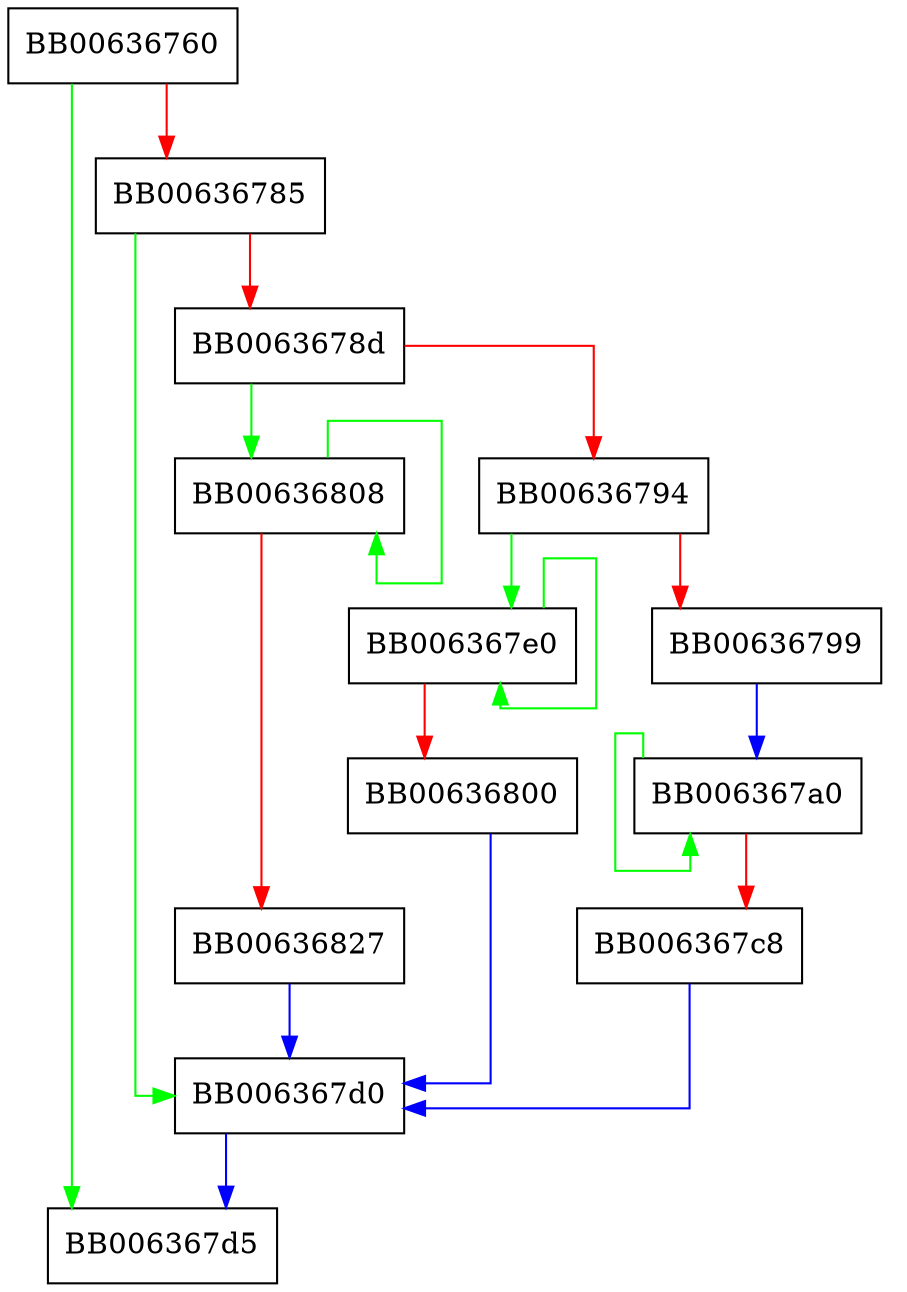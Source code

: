 digraph RSA_get0_multi_prime_crt_params {
  node [shape="box"];
  graph [splines=ortho];
  BB00636760 -> BB006367d5 [color="green"];
  BB00636760 -> BB00636785 [color="red"];
  BB00636785 -> BB006367d0 [color="green"];
  BB00636785 -> BB0063678d [color="red"];
  BB0063678d -> BB00636808 [color="green"];
  BB0063678d -> BB00636794 [color="red"];
  BB00636794 -> BB006367e0 [color="green"];
  BB00636794 -> BB00636799 [color="red"];
  BB00636799 -> BB006367a0 [color="blue"];
  BB006367a0 -> BB006367a0 [color="green"];
  BB006367a0 -> BB006367c8 [color="red"];
  BB006367c8 -> BB006367d0 [color="blue"];
  BB006367d0 -> BB006367d5 [color="blue"];
  BB006367e0 -> BB006367e0 [color="green"];
  BB006367e0 -> BB00636800 [color="red"];
  BB00636800 -> BB006367d0 [color="blue"];
  BB00636808 -> BB00636808 [color="green"];
  BB00636808 -> BB00636827 [color="red"];
  BB00636827 -> BB006367d0 [color="blue"];
}